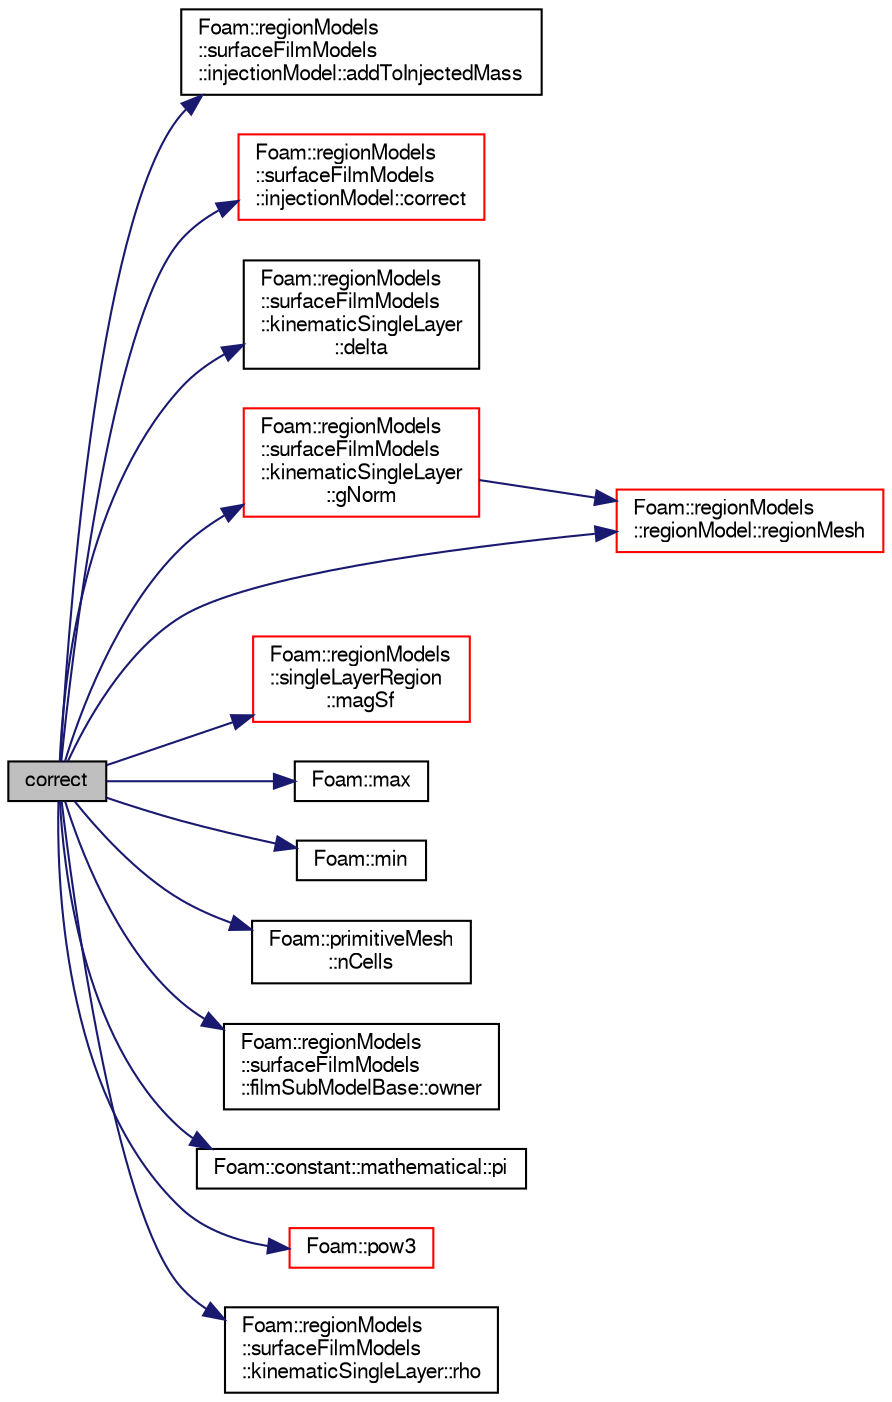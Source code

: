 digraph "correct"
{
  bgcolor="transparent";
  edge [fontname="FreeSans",fontsize="10",labelfontname="FreeSans",labelfontsize="10"];
  node [fontname="FreeSans",fontsize="10",shape=record];
  rankdir="LR";
  Node33 [label="correct",height=0.2,width=0.4,color="black", fillcolor="grey75", style="filled", fontcolor="black"];
  Node33 -> Node34 [color="midnightblue",fontsize="10",style="solid",fontname="FreeSans"];
  Node34 [label="Foam::regionModels\l::surfaceFilmModels\l::injectionModel::addToInjectedMass",height=0.2,width=0.4,color="black",URL="$a29102.html#a445e90984340ae8700aaf5f7e9529c66",tooltip="Add to injected mass. "];
  Node33 -> Node35 [color="midnightblue",fontsize="10",style="solid",fontname="FreeSans"];
  Node35 [label="Foam::regionModels\l::surfaceFilmModels\l::injectionModel::correct",height=0.2,width=0.4,color="red",URL="$a29102.html#a3ae44b28050c3aa494c1d8e18cf618c1",tooltip="Correct. "];
  Node33 -> Node62 [color="midnightblue",fontsize="10",style="solid",fontname="FreeSans"];
  Node62 [label="Foam::regionModels\l::surfaceFilmModels\l::kinematicSingleLayer\l::delta",height=0.2,width=0.4,color="black",URL="$a29042.html#ac20b47fdebaa6923263c481aede379f4",tooltip="Return const access to the film thickness / [m]. "];
  Node33 -> Node63 [color="midnightblue",fontsize="10",style="solid",fontname="FreeSans"];
  Node63 [label="Foam::regionModels\l::surfaceFilmModels\l::kinematicSingleLayer\l::gNorm",height=0.2,width=0.4,color="red",URL="$a29042.html#ae720bea81bebe78c60ee7313f4e0927c",tooltip="Return the gravity normal-to-patch component contribution. "];
  Node63 -> Node64 [color="midnightblue",fontsize="10",style="solid",fontname="FreeSans"];
  Node64 [label="Foam::regionModels\l::regionModel::regionMesh",height=0.2,width=0.4,color="red",URL="$a28998.html#a89a37969c20983ee143c612486ce5313",tooltip="Return the region mesh database. "];
  Node33 -> Node113 [color="midnightblue",fontsize="10",style="solid",fontname="FreeSans"];
  Node113 [label="Foam::regionModels\l::singleLayerRegion\l::magSf",height=0.2,width=0.4,color="red",URL="$a29018.html#a731a7fa3f5bd4f856355b52d64f38d1a",tooltip="Return the face area magnitudes / [m2]. "];
  Node33 -> Node114 [color="midnightblue",fontsize="10",style="solid",fontname="FreeSans"];
  Node114 [label="Foam::max",height=0.2,width=0.4,color="black",URL="$a21124.html#ac993e906cf2774ae77e666bc24e81733"];
  Node33 -> Node115 [color="midnightblue",fontsize="10",style="solid",fontname="FreeSans"];
  Node115 [label="Foam::min",height=0.2,width=0.4,color="black",URL="$a21124.html#a253e112ad2d56d96230ff39ea7f442dc"];
  Node33 -> Node116 [color="midnightblue",fontsize="10",style="solid",fontname="FreeSans"];
  Node116 [label="Foam::primitiveMesh\l::nCells",height=0.2,width=0.4,color="black",URL="$a27530.html#a13b94bdb0926552bf78ad5210a73a3d5"];
  Node33 -> Node117 [color="midnightblue",fontsize="10",style="solid",fontname="FreeSans"];
  Node117 [label="Foam::regionModels\l::surfaceFilmModels\l::filmSubModelBase::owner",height=0.2,width=0.4,color="black",URL="$a29050.html#a9002aeea87356bb78bf0dabcf1f745d8",tooltip="Return const access to the owner surface film model. "];
  Node33 -> Node118 [color="midnightblue",fontsize="10",style="solid",fontname="FreeSans"];
  Node118 [label="Foam::constant::mathematical::pi",height=0.2,width=0.4,color="black",URL="$a21162.html#a731b8788a4c01586c35266c7ca4fed04"];
  Node33 -> Node119 [color="midnightblue",fontsize="10",style="solid",fontname="FreeSans"];
  Node119 [label="Foam::pow3",height=0.2,width=0.4,color="red",URL="$a21124.html#a2e8f5d970ee4fb466536c3c46bae91fe"];
  Node33 -> Node64 [color="midnightblue",fontsize="10",style="solid",fontname="FreeSans"];
  Node33 -> Node120 [color="midnightblue",fontsize="10",style="solid",fontname="FreeSans"];
  Node120 [label="Foam::regionModels\l::surfaceFilmModels\l::kinematicSingleLayer::rho",height=0.2,width=0.4,color="black",URL="$a29042.html#a1eb2161420f4d9220684a5da8a7059a9",tooltip="Return the film density [kg/m3]. "];
}
